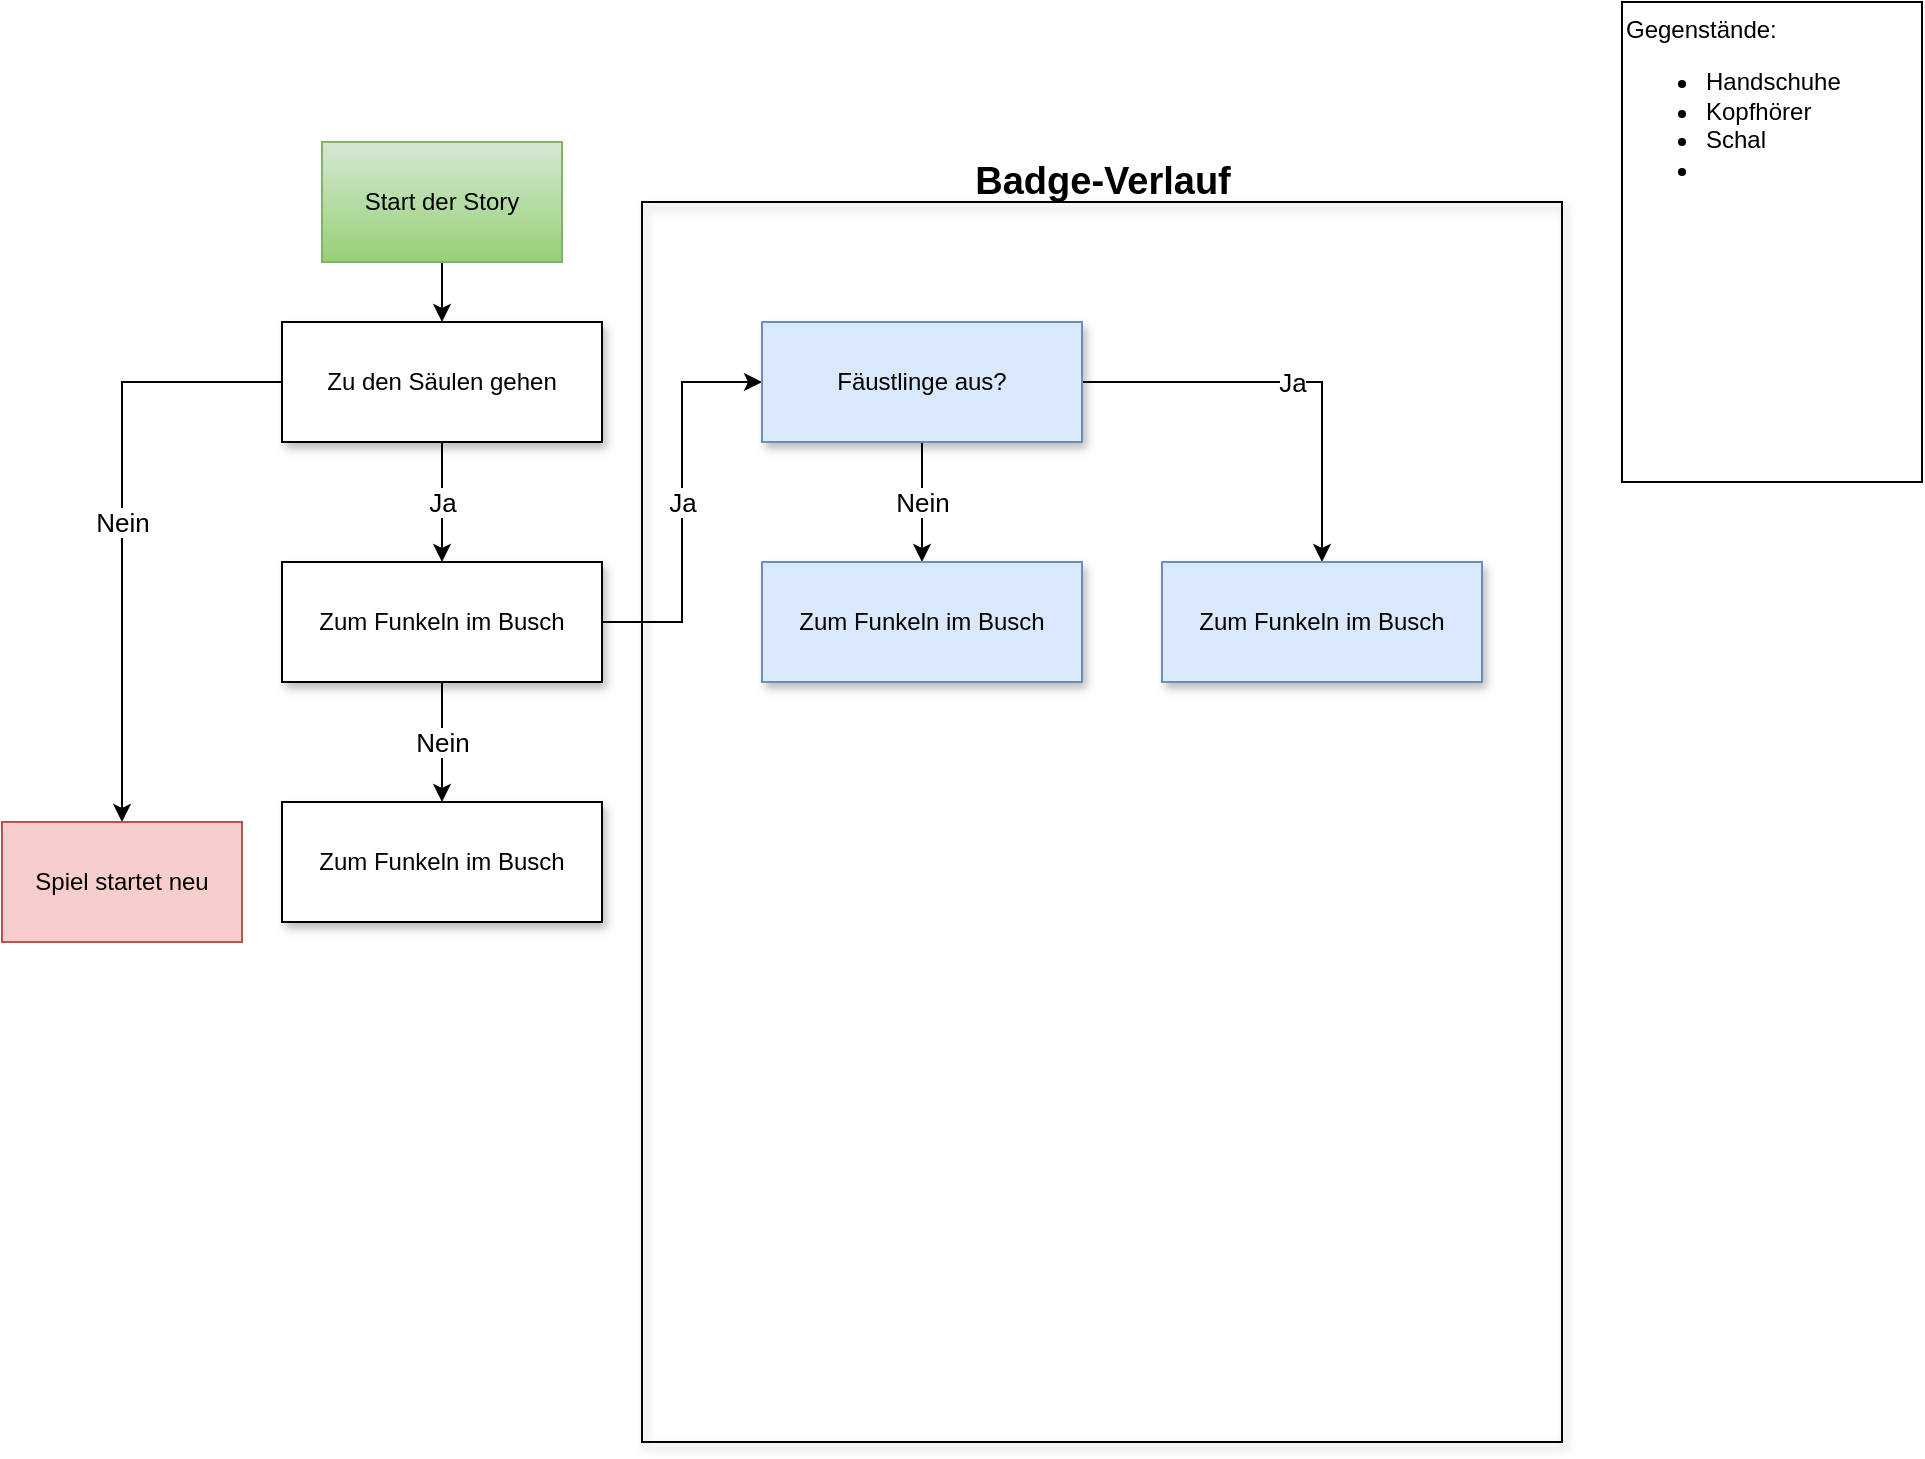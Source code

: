 <mxfile version="20.6.2" type="github" pages="2"><diagram id="-Kn1Wtubmwo56nxiM6C6" name="Page-1"><mxGraphModel dx="3376" dy="2177" grid="1" gridSize="10" guides="1" tooltips="1" connect="1" arrows="1" fold="1" page="1" pageScale="1" pageWidth="850" pageHeight="1100" math="0" shadow="0"><root><mxCell id="0"/><mxCell id="1" parent="0"/><mxCell id="D57227zraE14Z9bxemKR-4" value="" style="whiteSpace=wrap;html=1;shadow=1;fontSize=13;fillColor=none;" vertex="1" parent="1"><mxGeometry x="-1340" y="-980" width="460" height="620" as="geometry"/></mxCell><mxCell id="0q2VqD7ZofOOOqRdyfAr-12" style="edgeStyle=orthogonalEdgeStyle;rounded=0;orthogonalLoop=1;jettySize=auto;html=1;exitX=0.5;exitY=1;exitDx=0;exitDy=0;entryX=0.5;entryY=0;entryDx=0;entryDy=0;fontSize=13;" edge="1" parent="1" source="0q2VqD7ZofOOOqRdyfAr-1" target="0q2VqD7ZofOOOqRdyfAr-2"><mxGeometry relative="1" as="geometry"/></mxCell><mxCell id="0q2VqD7ZofOOOqRdyfAr-1" value="Start der Story" style="rounded=0;whiteSpace=wrap;html=1;fillColor=#d5e8d4;gradientColor=#97d077;strokeColor=#82b366;" vertex="1" parent="1"><mxGeometry x="-1500" y="-1010" width="120" height="60" as="geometry"/></mxCell><mxCell id="0q2VqD7ZofOOOqRdyfAr-7" value="Ja" style="edgeStyle=orthogonalEdgeStyle;rounded=0;orthogonalLoop=1;jettySize=auto;html=1;exitX=0.5;exitY=1;exitDx=0;exitDy=0;entryX=0.5;entryY=0;entryDx=0;entryDy=0;fontSize=13;" edge="1" parent="1" source="0q2VqD7ZofOOOqRdyfAr-2" target="0q2VqD7ZofOOOqRdyfAr-6"><mxGeometry relative="1" as="geometry"/></mxCell><mxCell id="0q2VqD7ZofOOOqRdyfAr-13" value="Nein" style="edgeStyle=orthogonalEdgeStyle;rounded=0;orthogonalLoop=1;jettySize=auto;html=1;exitX=0;exitY=0.5;exitDx=0;exitDy=0;fontSize=13;" edge="1" parent="1" source="0q2VqD7ZofOOOqRdyfAr-2" target="0q2VqD7ZofOOOqRdyfAr-4"><mxGeometry relative="1" as="geometry"/></mxCell><mxCell id="0q2VqD7ZofOOOqRdyfAr-2" value="Zu den Säulen gehen" style="rounded=0;whiteSpace=wrap;html=1;shadow=1;" vertex="1" parent="1"><mxGeometry x="-1520" y="-920" width="160" height="60" as="geometry"/></mxCell><mxCell id="0q2VqD7ZofOOOqRdyfAr-4" value="Spiel startet neu" style="rounded=0;whiteSpace=wrap;html=1;fillColor=#f8cecc;strokeColor=#b85450;" vertex="1" parent="1"><mxGeometry x="-1660" y="-670" width="120" height="60" as="geometry"/></mxCell><mxCell id="0q2VqD7ZofOOOqRdyfAr-10" value="Ja" style="edgeStyle=orthogonalEdgeStyle;rounded=0;orthogonalLoop=1;jettySize=auto;html=1;exitX=1;exitY=0.5;exitDx=0;exitDy=0;entryX=0;entryY=0.5;entryDx=0;entryDy=0;fontSize=13;" edge="1" parent="1" source="0q2VqD7ZofOOOqRdyfAr-6" target="0q2VqD7ZofOOOqRdyfAr-16"><mxGeometry relative="1" as="geometry"><mxPoint x="-1320" y="-780" as="targetPoint"/></mxGeometry></mxCell><mxCell id="0q2VqD7ZofOOOqRdyfAr-14" value="Nein" style="edgeStyle=orthogonalEdgeStyle;rounded=0;orthogonalLoop=1;jettySize=auto;html=1;exitX=0.5;exitY=1;exitDx=0;exitDy=0;entryX=0.5;entryY=0;entryDx=0;entryDy=0;fontSize=13;" edge="1" parent="1" source="0q2VqD7ZofOOOqRdyfAr-6" target="0q2VqD7ZofOOOqRdyfAr-11"><mxGeometry relative="1" as="geometry"/></mxCell><mxCell id="0q2VqD7ZofOOOqRdyfAr-6" value="Zum Funkeln im Busch" style="rounded=0;whiteSpace=wrap;html=1;shadow=1;" vertex="1" parent="1"><mxGeometry x="-1520" y="-800" width="160" height="60" as="geometry"/></mxCell><mxCell id="0q2VqD7ZofOOOqRdyfAr-11" value="Zum Funkeln im Busch" style="rounded=0;whiteSpace=wrap;html=1;shadow=1;" vertex="1" parent="1"><mxGeometry x="-1520" y="-680" width="160" height="60" as="geometry"/></mxCell><mxCell id="0q2VqD7ZofOOOqRdyfAr-20" value="Nein" style="edgeStyle=orthogonalEdgeStyle;rounded=0;orthogonalLoop=1;jettySize=auto;html=1;exitX=0.5;exitY=1;exitDx=0;exitDy=0;entryX=0.5;entryY=0;entryDx=0;entryDy=0;fontSize=13;" edge="1" parent="1" source="0q2VqD7ZofOOOqRdyfAr-16" target="0q2VqD7ZofOOOqRdyfAr-17"><mxGeometry relative="1" as="geometry"/></mxCell><mxCell id="D57227zraE14Z9bxemKR-1" value="Ja" style="edgeStyle=orthogonalEdgeStyle;rounded=0;orthogonalLoop=1;jettySize=auto;html=1;exitX=1;exitY=0.5;exitDx=0;exitDy=0;fontSize=13;" edge="1" parent="1" source="0q2VqD7ZofOOOqRdyfAr-16" target="0q2VqD7ZofOOOqRdyfAr-21"><mxGeometry relative="1" as="geometry"/></mxCell><mxCell id="0q2VqD7ZofOOOqRdyfAr-16" value="&lt;font color=&quot;#000000&quot;&gt;Fäustlinge aus?&lt;/font&gt;" style="rounded=0;whiteSpace=wrap;html=1;shadow=1;fillColor=#dae8fc;strokeColor=#6c8ebf;" vertex="1" parent="1"><mxGeometry x="-1280" y="-920" width="160" height="60" as="geometry"/></mxCell><mxCell id="0q2VqD7ZofOOOqRdyfAr-17" value="Zum Funkeln im Busch" style="rounded=0;whiteSpace=wrap;html=1;shadow=1;fillColor=#dae8fc;strokeColor=#6c8ebf;fontColor=#000000;" vertex="1" parent="1"><mxGeometry x="-1280" y="-800" width="160" height="60" as="geometry"/></mxCell><mxCell id="0q2VqD7ZofOOOqRdyfAr-21" value="Zum Funkeln im Busch" style="rounded=0;whiteSpace=wrap;html=1;shadow=1;fillColor=#dae8fc;strokeColor=#6c8ebf;fontColor=#000000;" vertex="1" parent="1"><mxGeometry x="-1080" y="-800" width="160" height="60" as="geometry"/></mxCell><mxCell id="D57227zraE14Z9bxemKR-3" value="&lt;span style=&quot;background-color: initial;&quot;&gt;Gegenstände:&lt;br&gt;&lt;ul&gt;&lt;li&gt;&lt;span style=&quot;background-color: initial;&quot;&gt;Handschuhe&lt;/span&gt;&lt;/li&gt;&lt;li&gt;&lt;span style=&quot;background-color: initial;&quot;&gt;Kopfhörer&lt;/span&gt;&lt;/li&gt;&lt;li&gt;&lt;span style=&quot;background-color: initial;&quot;&gt;Schal&lt;/span&gt;&lt;/li&gt;&lt;li&gt;&lt;span style=&quot;background-color: initial;&quot;&gt;&lt;br&gt;&lt;/span&gt;&lt;/li&gt;&lt;/ul&gt;&lt;/span&gt;" style="rounded=0;whiteSpace=wrap;html=1;align=left;verticalAlign=top;" vertex="1" parent="1"><mxGeometry x="-850" y="-1080" width="150" height="240" as="geometry"/></mxCell><mxCell id="D57227zraE14Z9bxemKR-5" value="&lt;b&gt;&lt;font style=&quot;font-size: 19px;&quot;&gt;Badge-Verlauf&lt;/font&gt;&lt;/b&gt;" style="text;html=1;resizable=0;autosize=1;align=center;verticalAlign=middle;points=[];fillColor=none;rounded=0;shadow=1;fontSize=13;" vertex="1" parent="1"><mxGeometry x="-1185" y="-1010" width="150" height="40" as="geometry"/></mxCell></root></mxGraphModel></diagram><diagram id="LH8CnXSM-RcuIva2iO9U" name="Page-2"><mxGraphModel dx="1173" dy="754" grid="1" gridSize="10" guides="1" tooltips="1" connect="1" arrows="1" fold="1" page="1" pageScale="1" pageWidth="850" pageHeight="1100" math="0" shadow="0"><root><mxCell id="0"/><mxCell id="1" parent="0"/></root></mxGraphModel></diagram></mxfile>